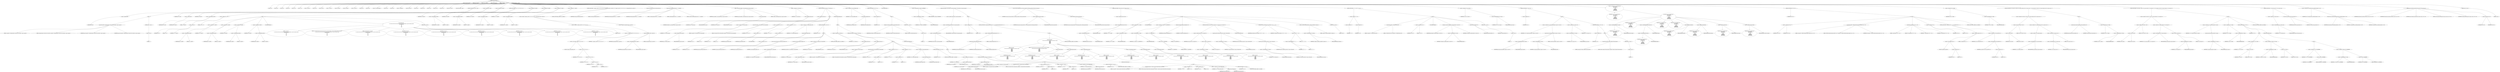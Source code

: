 digraph hostapd_notif_assoc {  
"1000128" [label = "(METHOD,hostapd_notif_assoc)" ]
"1000129" [label = "(PARAM,hostapd_data *hapd)" ]
"1000130" [label = "(PARAM,const u8 *addr)" ]
"1000131" [label = "(PARAM,const u8 *req_ies)" ]
"1000132" [label = "(PARAM,size_t req_ies_len)" ]
"1000133" [label = "(PARAM,int reassoc)" ]
"1000134" [label = "(BLOCK,,)" ]
"1000135" [label = "(LOCAL,v5: int)" ]
"1000136" [label = "(LOCAL,v6: int)" ]
"1000137" [label = "(LOCAL,v8: u8)" ]
"1000138" [label = "(LOCAL,v9: u8)" ]
"1000139" [label = "(LOCAL,v10: u8)" ]
"1000140" [label = "(LOCAL,v11: u8)" ]
"1000141" [label = "(LOCAL,v14: const u8 *)" ]
"1000142" [label = "(LOCAL,v15: int)" ]
"1000143" [label = "(LOCAL,v16: size_t)" ]
"1000144" [label = "(LOCAL,v17: const u8 *)" ]
"1000145" [label = "(LOCAL,v18: sta_info *)" ]
"1000146" [label = "(LOCAL,v19: sta_info *)" ]
"1000147" [label = "(LOCAL,v21: const u8 *)" ]
"1000148" [label = "(LOCAL,v22: int)" ]
"1000149" [label = "(LOCAL,v23: int)" ]
"1000150" [label = "(LOCAL,v24: wpa_state_machine *)" ]
"1000151" [label = "(LOCAL,v25: int)" ]
"1000152" [label = "(LOCAL,v26: int)" ]
"1000153" [label = "(LOCAL,v27: unsigned int)" ]
"1000154" [label = "(LOCAL,v28: const u8 *)" ]
"1000155" [label = "(LOCAL,v29: int)" ]
"1000156" [label = "(LOCAL,v30: u32)" ]
"1000157" [label = "(LOCAL,v31: int)" ]
"1000158" [label = "(LOCAL,v32: u32)" ]
"1000159" [label = "(LOCAL,v33: u8 *)" ]
"1000160" [label = "(LOCAL,v35: u8 [ 1064 ])" ]
"1000161" [label = "(LOCAL,mdie: ieee802_11_elems)" ]
"1000162" [label = "(CONTROL_STRUCTURE,if ( !addr ),if ( !addr ))" ]
"1000163" [label = "(<operator>.logicalNot,!addr)" ]
"1000164" [label = "(IDENTIFIER,addr,!addr)" ]
"1000165" [label = "(BLOCK,,)" ]
"1000166" [label = "(wpa_printf,wpa_printf(2, \"hostapd_notif_assoc: Skip event with no address\", req_ies, req_ies_len))" ]
"1000167" [label = "(LITERAL,2,wpa_printf(2, \"hostapd_notif_assoc: Skip event with no address\", req_ies, req_ies_len))" ]
"1000168" [label = "(LITERAL,\"hostapd_notif_assoc: Skip event with no address\",wpa_printf(2, \"hostapd_notif_assoc: Skip event with no address\", req_ies, req_ies_len))" ]
"1000169" [label = "(IDENTIFIER,req_ies,wpa_printf(2, \"hostapd_notif_assoc: Skip event with no address\", req_ies, req_ies_len))" ]
"1000170" [label = "(IDENTIFIER,req_ies_len,wpa_printf(2, \"hostapd_notif_assoc: Skip event with no address\", req_ies, req_ies_len))" ]
"1000171" [label = "(RETURN,return -1;,return -1;)" ]
"1000172" [label = "(<operator>.minus,-1)" ]
"1000173" [label = "(LITERAL,1,-1)" ]
"1000174" [label = "(<operator>.assignment,v5 = *addr)" ]
"1000175" [label = "(IDENTIFIER,v5,v5 = *addr)" ]
"1000176" [label = "(<operator>.indirection,*addr)" ]
"1000177" [label = "(IDENTIFIER,addr,v5 = *addr)" ]
"1000178" [label = "(<operator>.assignment,v6 = addr[1])" ]
"1000179" [label = "(IDENTIFIER,v6,v6 = addr[1])" ]
"1000180" [label = "(<operator>.indirectIndexAccess,addr[1])" ]
"1000181" [label = "(IDENTIFIER,addr,v6 = addr[1])" ]
"1000182" [label = "(LITERAL,1,v6 = addr[1])" ]
"1000183" [label = "(CONTROL_STRUCTURE,if ( (v5 & 1) != 0 ),if ( (v5 & 1) != 0 ))" ]
"1000184" [label = "(<operator>.notEquals,(v5 & 1) != 0)" ]
"1000185" [label = "(<operator>.and,v5 & 1)" ]
"1000186" [label = "(IDENTIFIER,v5,v5 & 1)" ]
"1000187" [label = "(LITERAL,1,v5 & 1)" ]
"1000188" [label = "(LITERAL,0,(v5 & 1) != 0)" ]
"1000189" [label = "(BLOCK,,)" ]
"1000190" [label = "(<operator>.assignment,v11 = addr[5])" ]
"1000191" [label = "(IDENTIFIER,v11,v11 = addr[5])" ]
"1000192" [label = "(<operator>.indirectIndexAccess,addr[5])" ]
"1000193" [label = "(IDENTIFIER,addr,v11 = addr[5])" ]
"1000194" [label = "(LITERAL,5,v11 = addr[5])" ]
"1000195" [label = "(<operator>.assignment,v10 = addr[4])" ]
"1000196" [label = "(IDENTIFIER,v10,v10 = addr[4])" ]
"1000197" [label = "(<operator>.indirectIndexAccess,addr[4])" ]
"1000198" [label = "(IDENTIFIER,addr,v10 = addr[4])" ]
"1000199" [label = "(LITERAL,4,v10 = addr[4])" ]
"1000200" [label = "(<operator>.assignment,v9 = addr[3])" ]
"1000201" [label = "(IDENTIFIER,v9,v9 = addr[3])" ]
"1000202" [label = "(<operator>.indirectIndexAccess,addr[3])" ]
"1000203" [label = "(IDENTIFIER,addr,v9 = addr[3])" ]
"1000204" [label = "(LITERAL,3,v9 = addr[3])" ]
"1000205" [label = "(<operator>.assignment,v8 = addr[2])" ]
"1000206" [label = "(IDENTIFIER,v8,v8 = addr[2])" ]
"1000207" [label = "(<operator>.indirectIndexAccess,addr[2])" ]
"1000208" [label = "(IDENTIFIER,addr,v8 = addr[2])" ]
"1000209" [label = "(LITERAL,2,v8 = addr[2])" ]
"1000210" [label = "(JUMP_TARGET,LABEL_10)" ]
"1000211" [label = "(wpa_printf,wpa_printf(\n      2,\n      \"%s: Invalid SA=%02x:%02x:%02x:%02x:%02x:%02x in received indication - ignore this indication silently\",\n      \"hostapd_notif_assoc\",\n      v5,\n      v6,\n      v8,\n      v9,\n      v10,\n      v11))" ]
"1000212" [label = "(LITERAL,2,wpa_printf(\n      2,\n      \"%s: Invalid SA=%02x:%02x:%02x:%02x:%02x:%02x in received indication - ignore this indication silently\",\n      \"hostapd_notif_assoc\",\n      v5,\n      v6,\n      v8,\n      v9,\n      v10,\n      v11))" ]
"1000213" [label = "(LITERAL,\"%s: Invalid SA=%02x:%02x:%02x:%02x:%02x:%02x in received indication - ignore this indication silently\",wpa_printf(\n      2,\n      \"%s: Invalid SA=%02x:%02x:%02x:%02x:%02x:%02x in received indication - ignore this indication silently\",\n      \"hostapd_notif_assoc\",\n      v5,\n      v6,\n      v8,\n      v9,\n      v10,\n      v11))" ]
"1000214" [label = "(LITERAL,\"hostapd_notif_assoc\",wpa_printf(\n      2,\n      \"%s: Invalid SA=%02x:%02x:%02x:%02x:%02x:%02x in received indication - ignore this indication silently\",\n      \"hostapd_notif_assoc\",\n      v5,\n      v6,\n      v8,\n      v9,\n      v10,\n      v11))" ]
"1000215" [label = "(IDENTIFIER,v5,wpa_printf(\n      2,\n      \"%s: Invalid SA=%02x:%02x:%02x:%02x:%02x:%02x in received indication - ignore this indication silently\",\n      \"hostapd_notif_assoc\",\n      v5,\n      v6,\n      v8,\n      v9,\n      v10,\n      v11))" ]
"1000216" [label = "(IDENTIFIER,v6,wpa_printf(\n      2,\n      \"%s: Invalid SA=%02x:%02x:%02x:%02x:%02x:%02x in received indication - ignore this indication silently\",\n      \"hostapd_notif_assoc\",\n      v5,\n      v6,\n      v8,\n      v9,\n      v10,\n      v11))" ]
"1000217" [label = "(IDENTIFIER,v8,wpa_printf(\n      2,\n      \"%s: Invalid SA=%02x:%02x:%02x:%02x:%02x:%02x in received indication - ignore this indication silently\",\n      \"hostapd_notif_assoc\",\n      v5,\n      v6,\n      v8,\n      v9,\n      v10,\n      v11))" ]
"1000218" [label = "(IDENTIFIER,v9,wpa_printf(\n      2,\n      \"%s: Invalid SA=%02x:%02x:%02x:%02x:%02x:%02x in received indication - ignore this indication silently\",\n      \"hostapd_notif_assoc\",\n      v5,\n      v6,\n      v8,\n      v9,\n      v10,\n      v11))" ]
"1000219" [label = "(IDENTIFIER,v10,wpa_printf(\n      2,\n      \"%s: Invalid SA=%02x:%02x:%02x:%02x:%02x:%02x in received indication - ignore this indication silently\",\n      \"hostapd_notif_assoc\",\n      v5,\n      v6,\n      v8,\n      v9,\n      v10,\n      v11))" ]
"1000220" [label = "(IDENTIFIER,v11,wpa_printf(\n      2,\n      \"%s: Invalid SA=%02x:%02x:%02x:%02x:%02x:%02x in received indication - ignore this indication silently\",\n      \"hostapd_notif_assoc\",\n      v5,\n      v6,\n      v8,\n      v9,\n      v10,\n      v11))" ]
"1000221" [label = "(RETURN,return 0;,return 0;)" ]
"1000222" [label = "(LITERAL,0,return 0;)" ]
"1000223" [label = "(<operator>.assignment,v8 = addr[2])" ]
"1000224" [label = "(IDENTIFIER,v8,v8 = addr[2])" ]
"1000225" [label = "(<operator>.indirectIndexAccess,addr[2])" ]
"1000226" [label = "(IDENTIFIER,addr,v8 = addr[2])" ]
"1000227" [label = "(LITERAL,2,v8 = addr[2])" ]
"1000228" [label = "(<operator>.assignment,v9 = addr[3])" ]
"1000229" [label = "(IDENTIFIER,v9,v9 = addr[3])" ]
"1000230" [label = "(<operator>.indirectIndexAccess,addr[3])" ]
"1000231" [label = "(IDENTIFIER,addr,v9 = addr[3])" ]
"1000232" [label = "(LITERAL,3,v9 = addr[3])" ]
"1000233" [label = "(<operator>.assignment,v10 = addr[4])" ]
"1000234" [label = "(IDENTIFIER,v10,v10 = addr[4])" ]
"1000235" [label = "(<operator>.indirectIndexAccess,addr[4])" ]
"1000236" [label = "(IDENTIFIER,addr,v10 = addr[4])" ]
"1000237" [label = "(LITERAL,4,v10 = addr[4])" ]
"1000238" [label = "(<operator>.assignment,v11 = addr[5])" ]
"1000239" [label = "(IDENTIFIER,v11,v11 = addr[5])" ]
"1000240" [label = "(<operator>.indirectIndexAccess,addr[5])" ]
"1000241" [label = "(IDENTIFIER,addr,v11 = addr[5])" ]
"1000242" [label = "(LITERAL,5,v11 = addr[5])" ]
"1000243" [label = "(CONTROL_STRUCTURE,if ( !((unsigned __int8)(v6 | v5 | v8 | v9 | v10) | v11) || !memcmp(addr, hapd->own_addr, 6u) ),if ( !((unsigned __int8)(v6 | v5 | v8 | v9 | v10) | v11) || !memcmp(addr, hapd->own_addr, 6u) ))" ]
"1000244" [label = "(<operator>.logicalOr,!((unsigned __int8)(v6 | v5 | v8 | v9 | v10) | v11) || !memcmp(addr, hapd->own_addr, 6u))" ]
"1000245" [label = "(<operator>.logicalNot,!((unsigned __int8)(v6 | v5 | v8 | v9 | v10) | v11))" ]
"1000246" [label = "(<operator>.or,(unsigned __int8)(v6 | v5 | v8 | v9 | v10) | v11)" ]
"1000247" [label = "(<operator>.cast,(unsigned __int8)(v6 | v5 | v8 | v9 | v10))" ]
"1000248" [label = "(UNKNOWN,unsigned __int8,unsigned __int8)" ]
"1000249" [label = "(<operator>.or,v6 | v5 | v8 | v9 | v10)" ]
"1000250" [label = "(IDENTIFIER,v6,v6 | v5 | v8 | v9 | v10)" ]
"1000251" [label = "(<operator>.or,v5 | v8 | v9 | v10)" ]
"1000252" [label = "(IDENTIFIER,v5,v5 | v8 | v9 | v10)" ]
"1000253" [label = "(<operator>.or,v8 | v9 | v10)" ]
"1000254" [label = "(IDENTIFIER,v8,v8 | v9 | v10)" ]
"1000255" [label = "(<operator>.or,v9 | v10)" ]
"1000256" [label = "(IDENTIFIER,v9,v9 | v10)" ]
"1000257" [label = "(IDENTIFIER,v10,v9 | v10)" ]
"1000258" [label = "(IDENTIFIER,v11,(unsigned __int8)(v6 | v5 | v8 | v9 | v10) | v11)" ]
"1000259" [label = "(<operator>.logicalNot,!memcmp(addr, hapd->own_addr, 6u))" ]
"1000260" [label = "(memcmp,memcmp(addr, hapd->own_addr, 6u))" ]
"1000261" [label = "(IDENTIFIER,addr,memcmp(addr, hapd->own_addr, 6u))" ]
"1000262" [label = "(<operator>.indirectFieldAccess,hapd->own_addr)" ]
"1000263" [label = "(IDENTIFIER,hapd,memcmp(addr, hapd->own_addr, 6u))" ]
"1000264" [label = "(FIELD_IDENTIFIER,own_addr,own_addr)" ]
"1000265" [label = "(LITERAL,6u,memcmp(addr, hapd->own_addr, 6u))" ]
"1000266" [label = "(CONTROL_STRUCTURE,goto LABEL_10;,goto LABEL_10;)" ]
"1000267" [label = "(random_add_randomness,random_add_randomness(addr, 6u))" ]
"1000268" [label = "(IDENTIFIER,addr,random_add_randomness(addr, 6u))" ]
"1000269" [label = "(LITERAL,6u,random_add_randomness(addr, 6u))" ]
"1000270" [label = "(hostapd_logger,hostapd_logger(hapd, addr, 1u, 2, \"associated\"))" ]
"1000271" [label = "(IDENTIFIER,hapd,hostapd_logger(hapd, addr, 1u, 2, \"associated\"))" ]
"1000272" [label = "(IDENTIFIER,addr,hostapd_logger(hapd, addr, 1u, 2, \"associated\"))" ]
"1000273" [label = "(LITERAL,1u,hostapd_logger(hapd, addr, 1u, 2, \"associated\"))" ]
"1000274" [label = "(LITERAL,2,hostapd_logger(hapd, addr, 1u, 2, \"associated\"))" ]
"1000275" [label = "(LITERAL,\"associated\",hostapd_logger(hapd, addr, 1u, 2, \"associated\"))" ]
"1000276" [label = "(ieee802_11_parse_elems,ieee802_11_parse_elems(req_ies, req_ies_len, &mdie, 0))" ]
"1000277" [label = "(IDENTIFIER,req_ies,ieee802_11_parse_elems(req_ies, req_ies_len, &mdie, 0))" ]
"1000278" [label = "(IDENTIFIER,req_ies_len,ieee802_11_parse_elems(req_ies, req_ies_len, &mdie, 0))" ]
"1000279" [label = "(<operator>.addressOf,&mdie)" ]
"1000280" [label = "(IDENTIFIER,mdie,ieee802_11_parse_elems(req_ies, req_ies_len, &mdie, 0))" ]
"1000281" [label = "(LITERAL,0,ieee802_11_parse_elems(req_ies, req_ies_len, &mdie, 0))" ]
"1000282" [label = "(<operator>.assignment,v14 = mdie.wps_ie)" ]
"1000283" [label = "(IDENTIFIER,v14,v14 = mdie.wps_ie)" ]
"1000284" [label = "(<operator>.fieldAccess,mdie.wps_ie)" ]
"1000285" [label = "(IDENTIFIER,mdie,v14 = mdie.wps_ie)" ]
"1000286" [label = "(FIELD_IDENTIFIER,wps_ie,wps_ie)" ]
"1000287" [label = "(CONTROL_STRUCTURE,if ( mdie.wps_ie ),if ( mdie.wps_ie ))" ]
"1000288" [label = "(<operator>.fieldAccess,mdie.wps_ie)" ]
"1000289" [label = "(IDENTIFIER,mdie,if ( mdie.wps_ie ))" ]
"1000290" [label = "(FIELD_IDENTIFIER,wps_ie,wps_ie)" ]
"1000291" [label = "(BLOCK,,)" ]
"1000292" [label = "(<operator>.assignment,v15 = mdie.wps_ie_len)" ]
"1000293" [label = "(IDENTIFIER,v15,v15 = mdie.wps_ie_len)" ]
"1000294" [label = "(<operator>.fieldAccess,mdie.wps_ie_len)" ]
"1000295" [label = "(IDENTIFIER,mdie,v15 = mdie.wps_ie_len)" ]
"1000296" [label = "(FIELD_IDENTIFIER,wps_ie_len,wps_ie_len)" ]
"1000297" [label = "(wpa_printf,wpa_printf(2, \"STA included WPS IE in (Re)AssocReq\"))" ]
"1000298" [label = "(LITERAL,2,wpa_printf(2, \"STA included WPS IE in (Re)AssocReq\"))" ]
"1000299" [label = "(LITERAL,\"STA included WPS IE in (Re)AssocReq\",wpa_printf(2, \"STA included WPS IE in (Re)AssocReq\"))" ]
"1000300" [label = "(<operator>.assignment,v16 = v15 + 2)" ]
"1000301" [label = "(IDENTIFIER,v16,v16 = v15 + 2)" ]
"1000302" [label = "(<operator>.addition,v15 + 2)" ]
"1000303" [label = "(IDENTIFIER,v15,v15 + 2)" ]
"1000304" [label = "(LITERAL,2,v15 + 2)" ]
"1000305" [label = "(<operator>.assignment,v17 = v14 - 2)" ]
"1000306" [label = "(IDENTIFIER,v17,v17 = v14 - 2)" ]
"1000307" [label = "(<operator>.subtraction,v14 - 2)" ]
"1000308" [label = "(IDENTIFIER,v14,v14 - 2)" ]
"1000309" [label = "(LITERAL,2,v14 - 2)" ]
"1000310" [label = "(<operator>.assignment,v18 = ap_get_sta(hapd, addr))" ]
"1000311" [label = "(IDENTIFIER,v18,v18 = ap_get_sta(hapd, addr))" ]
"1000312" [label = "(ap_get_sta,ap_get_sta(hapd, addr))" ]
"1000313" [label = "(IDENTIFIER,hapd,ap_get_sta(hapd, addr))" ]
"1000314" [label = "(IDENTIFIER,addr,ap_get_sta(hapd, addr))" ]
"1000315" [label = "(CONTROL_STRUCTURE,if ( v18 ),if ( v18 ))" ]
"1000316" [label = "(IDENTIFIER,v18,if ( v18 ))" ]
"1000317" [label = "(BLOCK,,)" ]
"1000318" [label = "(JUMP_TARGET,LABEL_7)" ]
"1000319" [label = "(<operator>.assignment,v19 = v18)" ]
"1000320" [label = "(IDENTIFIER,v19,v19 = v18)" ]
"1000321" [label = "(IDENTIFIER,v18,v19 = v18)" ]
"1000322" [label = "(ap_sta_no_session_timeout,ap_sta_no_session_timeout(hapd, v18))" ]
"1000323" [label = "(IDENTIFIER,hapd,ap_sta_no_session_timeout(hapd, v18))" ]
"1000324" [label = "(IDENTIFIER,v18,ap_sta_no_session_timeout(hapd, v18))" ]
"1000325" [label = "(accounting_sta_stop,accounting_sta_stop(hapd, v19))" ]
"1000326" [label = "(IDENTIFIER,hapd,accounting_sta_stop(hapd, v19))" ]
"1000327" [label = "(IDENTIFIER,v19,accounting_sta_stop(hapd, v19))" ]
"1000328" [label = "(<operator>.assignment,v19->timeout_next = STA_NULLFUNC)" ]
"1000329" [label = "(<operator>.indirectFieldAccess,v19->timeout_next)" ]
"1000330" [label = "(IDENTIFIER,v19,v19->timeout_next = STA_NULLFUNC)" ]
"1000331" [label = "(FIELD_IDENTIFIER,timeout_next,timeout_next)" ]
"1000332" [label = "(IDENTIFIER,STA_NULLFUNC,v19->timeout_next = STA_NULLFUNC)" ]
"1000333" [label = "(CONTROL_STRUCTURE,goto LABEL_14;,goto LABEL_14;)" ]
"1000334" [label = "(CONTROL_STRUCTURE,else,else)" ]
"1000335" [label = "(BLOCK,,)" ]
"1000336" [label = "(<operator>.assignment,v21 = mdie.rsn_ie)" ]
"1000337" [label = "(IDENTIFIER,v21,v21 = mdie.rsn_ie)" ]
"1000338" [label = "(<operator>.fieldAccess,mdie.rsn_ie)" ]
"1000339" [label = "(IDENTIFIER,mdie,v21 = mdie.rsn_ie)" ]
"1000340" [label = "(FIELD_IDENTIFIER,rsn_ie,rsn_ie)" ]
"1000341" [label = "(CONTROL_STRUCTURE,if ( mdie.rsn_ie ),if ( mdie.rsn_ie ))" ]
"1000342" [label = "(<operator>.fieldAccess,mdie.rsn_ie)" ]
"1000343" [label = "(IDENTIFIER,mdie,if ( mdie.rsn_ie ))" ]
"1000344" [label = "(FIELD_IDENTIFIER,rsn_ie,rsn_ie)" ]
"1000345" [label = "(BLOCK,,)" ]
"1000346" [label = "(<operator>.assignment,v22 = mdie.rsn_ie_len)" ]
"1000347" [label = "(IDENTIFIER,v22,v22 = mdie.rsn_ie_len)" ]
"1000348" [label = "(<operator>.fieldAccess,mdie.rsn_ie_len)" ]
"1000349" [label = "(IDENTIFIER,mdie,v22 = mdie.rsn_ie_len)" ]
"1000350" [label = "(FIELD_IDENTIFIER,rsn_ie_len,rsn_ie_len)" ]
"1000351" [label = "(wpa_printf,wpa_printf(2, \"STA included RSN IE in (Re)AssocReq\"))" ]
"1000352" [label = "(LITERAL,2,wpa_printf(2, \"STA included RSN IE in (Re)AssocReq\"))" ]
"1000353" [label = "(LITERAL,\"STA included RSN IE in (Re)AssocReq\",wpa_printf(2, \"STA included RSN IE in (Re)AssocReq\"))" ]
"1000354" [label = "(<operator>.assignment,v16 = v22 + 2)" ]
"1000355" [label = "(IDENTIFIER,v16,v16 = v22 + 2)" ]
"1000356" [label = "(<operator>.addition,v22 + 2)" ]
"1000357" [label = "(IDENTIFIER,v22,v22 + 2)" ]
"1000358" [label = "(LITERAL,2,v22 + 2)" ]
"1000359" [label = "(<operator>.assignment,v17 = v21 - 2)" ]
"1000360" [label = "(IDENTIFIER,v17,v17 = v21 - 2)" ]
"1000361" [label = "(<operator>.subtraction,v21 - 2)" ]
"1000362" [label = "(IDENTIFIER,v21,v21 - 2)" ]
"1000363" [label = "(LITERAL,2,v21 - 2)" ]
"1000364" [label = "(<operator>.assignment,v18 = ap_get_sta(hapd, addr))" ]
"1000365" [label = "(IDENTIFIER,v18,v18 = ap_get_sta(hapd, addr))" ]
"1000366" [label = "(ap_get_sta,ap_get_sta(hapd, addr))" ]
"1000367" [label = "(IDENTIFIER,hapd,ap_get_sta(hapd, addr))" ]
"1000368" [label = "(IDENTIFIER,addr,ap_get_sta(hapd, addr))" ]
"1000369" [label = "(CONTROL_STRUCTURE,if ( v18 ),if ( v18 ))" ]
"1000370" [label = "(IDENTIFIER,v18,if ( v18 ))" ]
"1000371" [label = "(CONTROL_STRUCTURE,goto LABEL_7;,goto LABEL_7;)" ]
"1000372" [label = "(CONTROL_STRUCTURE,else,else)" ]
"1000373" [label = "(BLOCK,,)" ]
"1000374" [label = "(<operator>.assignment,v28 = mdie.wpa_ie)" ]
"1000375" [label = "(IDENTIFIER,v28,v28 = mdie.wpa_ie)" ]
"1000376" [label = "(<operator>.fieldAccess,mdie.wpa_ie)" ]
"1000377" [label = "(IDENTIFIER,mdie,v28 = mdie.wpa_ie)" ]
"1000378" [label = "(FIELD_IDENTIFIER,wpa_ie,wpa_ie)" ]
"1000379" [label = "(CONTROL_STRUCTURE,if ( mdie.wpa_ie ),if ( mdie.wpa_ie ))" ]
"1000380" [label = "(<operator>.fieldAccess,mdie.wpa_ie)" ]
"1000381" [label = "(IDENTIFIER,mdie,if ( mdie.wpa_ie ))" ]
"1000382" [label = "(FIELD_IDENTIFIER,wpa_ie,wpa_ie)" ]
"1000383" [label = "(BLOCK,,)" ]
"1000384" [label = "(<operator>.assignment,v29 = mdie.wpa_ie_len)" ]
"1000385" [label = "(IDENTIFIER,v29,v29 = mdie.wpa_ie_len)" ]
"1000386" [label = "(<operator>.fieldAccess,mdie.wpa_ie_len)" ]
"1000387" [label = "(IDENTIFIER,mdie,v29 = mdie.wpa_ie_len)" ]
"1000388" [label = "(FIELD_IDENTIFIER,wpa_ie_len,wpa_ie_len)" ]
"1000389" [label = "(wpa_printf,wpa_printf(2, \"STA included WPA IE in (Re)AssocReq\"))" ]
"1000390" [label = "(LITERAL,2,wpa_printf(2, \"STA included WPA IE in (Re)AssocReq\"))" ]
"1000391" [label = "(LITERAL,\"STA included WPA IE in (Re)AssocReq\",wpa_printf(2, \"STA included WPA IE in (Re)AssocReq\"))" ]
"1000392" [label = "(<operator>.assignment,v16 = v29 + 2)" ]
"1000393" [label = "(IDENTIFIER,v16,v16 = v29 + 2)" ]
"1000394" [label = "(<operator>.addition,v29 + 2)" ]
"1000395" [label = "(IDENTIFIER,v29,v29 + 2)" ]
"1000396" [label = "(LITERAL,2,v29 + 2)" ]
"1000397" [label = "(<operator>.assignment,v17 = v28 - 2)" ]
"1000398" [label = "(IDENTIFIER,v17,v17 = v28 - 2)" ]
"1000399" [label = "(<operator>.subtraction,v28 - 2)" ]
"1000400" [label = "(IDENTIFIER,v28,v28 - 2)" ]
"1000401" [label = "(LITERAL,2,v28 - 2)" ]
"1000402" [label = "(<operator>.assignment,v18 = ap_get_sta(hapd, addr))" ]
"1000403" [label = "(IDENTIFIER,v18,v18 = ap_get_sta(hapd, addr))" ]
"1000404" [label = "(ap_get_sta,ap_get_sta(hapd, addr))" ]
"1000405" [label = "(IDENTIFIER,hapd,ap_get_sta(hapd, addr))" ]
"1000406" [label = "(IDENTIFIER,addr,ap_get_sta(hapd, addr))" ]
"1000407" [label = "(CONTROL_STRUCTURE,if ( v18 ),if ( v18 ))" ]
"1000408" [label = "(IDENTIFIER,v18,if ( v18 ))" ]
"1000409" [label = "(CONTROL_STRUCTURE,goto LABEL_7;,goto LABEL_7;)" ]
"1000410" [label = "(CONTROL_STRUCTURE,else,else)" ]
"1000411" [label = "(BLOCK,,)" ]
"1000412" [label = "(wpa_printf,wpa_printf(2, \"STA did not include WPS/RSN/WPA IE in (Re)AssocReq\"))" ]
"1000413" [label = "(LITERAL,2,wpa_printf(2, \"STA did not include WPS/RSN/WPA IE in (Re)AssocReq\"))" ]
"1000414" [label = "(LITERAL,\"STA did not include WPS/RSN/WPA IE in (Re)AssocReq\",wpa_printf(2, \"STA did not include WPS/RSN/WPA IE in (Re)AssocReq\"))" ]
"1000415" [label = "(<operator>.assignment,v17 = 0)" ]
"1000416" [label = "(IDENTIFIER,v17,v17 = 0)" ]
"1000417" [label = "(LITERAL,0,v17 = 0)" ]
"1000418" [label = "(<operator>.assignment,v16 = 0)" ]
"1000419" [label = "(IDENTIFIER,v16,v16 = 0)" ]
"1000420" [label = "(LITERAL,0,v16 = 0)" ]
"1000421" [label = "(<operator>.assignment,v18 = ap_get_sta(hapd, addr))" ]
"1000422" [label = "(IDENTIFIER,v18,v18 = ap_get_sta(hapd, addr))" ]
"1000423" [label = "(ap_get_sta,ap_get_sta(hapd, addr))" ]
"1000424" [label = "(IDENTIFIER,hapd,ap_get_sta(hapd, addr))" ]
"1000425" [label = "(IDENTIFIER,addr,ap_get_sta(hapd, addr))" ]
"1000426" [label = "(CONTROL_STRUCTURE,if ( v18 ),if ( v18 ))" ]
"1000427" [label = "(IDENTIFIER,v18,if ( v18 ))" ]
"1000428" [label = "(CONTROL_STRUCTURE,goto LABEL_7;,goto LABEL_7;)" ]
"1000429" [label = "(<operator>.assignment,v19 = ap_sta_add(hapd, addr))" ]
"1000430" [label = "(IDENTIFIER,v19,v19 = ap_sta_add(hapd, addr))" ]
"1000431" [label = "(ap_sta_add,ap_sta_add(hapd, addr))" ]
"1000432" [label = "(IDENTIFIER,hapd,ap_sta_add(hapd, addr))" ]
"1000433" [label = "(IDENTIFIER,addr,ap_sta_add(hapd, addr))" ]
"1000434" [label = "(CONTROL_STRUCTURE,if ( !v19 ),if ( !v19 ))" ]
"1000435" [label = "(<operator>.logicalNot,!v19)" ]
"1000436" [label = "(IDENTIFIER,v19,!v19)" ]
"1000437" [label = "(BLOCK,,)" ]
"1000438" [label = "(hostapd_drv_sta_disassoc,hostapd_drv_sta_disassoc(hapd, addr, 5))" ]
"1000439" [label = "(IDENTIFIER,hapd,hostapd_drv_sta_disassoc(hapd, addr, 5))" ]
"1000440" [label = "(IDENTIFIER,addr,hostapd_drv_sta_disassoc(hapd, addr, 5))" ]
"1000441" [label = "(LITERAL,5,hostapd_drv_sta_disassoc(hapd, addr, 5))" ]
"1000442" [label = "(RETURN,return -1;,return -1;)" ]
"1000443" [label = "(<operator>.minus,-1)" ]
"1000444" [label = "(LITERAL,1,-1)" ]
"1000445" [label = "(JUMP_TARGET,LABEL_14)" ]
"1000446" [label = "(<operators>.assignmentAnd,v19->flags &= 0xFFFECFFF)" ]
"1000447" [label = "(<operator>.indirectFieldAccess,v19->flags)" ]
"1000448" [label = "(IDENTIFIER,v19,v19->flags &= 0xFFFECFFF)" ]
"1000449" [label = "(FIELD_IDENTIFIER,flags,flags)" ]
"1000450" [label = "(LITERAL,0xFFFECFFF,v19->flags &= 0xFFFECFFF)" ]
"1000451" [label = "(CONTROL_STRUCTURE,if ( !hapd->iface->drv_max_acl_mac_addrs ),if ( !hapd->iface->drv_max_acl_mac_addrs ))" ]
"1000452" [label = "(<operator>.logicalNot,!hapd->iface->drv_max_acl_mac_addrs)" ]
"1000453" [label = "(<operator>.indirectFieldAccess,hapd->iface->drv_max_acl_mac_addrs)" ]
"1000454" [label = "(<operator>.indirectFieldAccess,hapd->iface)" ]
"1000455" [label = "(IDENTIFIER,hapd,!hapd->iface->drv_max_acl_mac_addrs)" ]
"1000456" [label = "(FIELD_IDENTIFIER,iface,iface)" ]
"1000457" [label = "(FIELD_IDENTIFIER,drv_max_acl_mac_addrs,drv_max_acl_mac_addrs)" ]
"1000458" [label = "(BLOCK,,)" ]
"1000459" [label = "(<operator>.assignment,v23 = 1)" ]
"1000460" [label = "(IDENTIFIER,v23,v23 = 1)" ]
"1000461" [label = "(LITERAL,1,v23 = 1)" ]
"1000462" [label = "(CONTROL_STRUCTURE,if ( hostapd_check_acl(hapd, addr, 0) != 1 ),if ( hostapd_check_acl(hapd, addr, 0) != 1 ))" ]
"1000463" [label = "(<operator>.notEquals,hostapd_check_acl(hapd, addr, 0) != 1)" ]
"1000464" [label = "(hostapd_check_acl,hostapd_check_acl(hapd, addr, 0))" ]
"1000465" [label = "(IDENTIFIER,hapd,hostapd_check_acl(hapd, addr, 0))" ]
"1000466" [label = "(IDENTIFIER,addr,hostapd_check_acl(hapd, addr, 0))" ]
"1000467" [label = "(LITERAL,0,hostapd_check_acl(hapd, addr, 0))" ]
"1000468" [label = "(LITERAL,1,hostapd_check_acl(hapd, addr, 0) != 1)" ]
"1000469" [label = "(BLOCK,,)" ]
"1000470" [label = "(wpa_printf,wpa_printf(\n        3,\n        \"STA %02x:%02x:%02x:%02x:%02x:%02x not allowed to connect\",\n        *addr,\n        addr[1],\n        addr[2],\n        addr[3],\n        addr[4],\n        addr[5]))" ]
"1000471" [label = "(LITERAL,3,wpa_printf(\n        3,\n        \"STA %02x:%02x:%02x:%02x:%02x:%02x not allowed to connect\",\n        *addr,\n        addr[1],\n        addr[2],\n        addr[3],\n        addr[4],\n        addr[5]))" ]
"1000472" [label = "(LITERAL,\"STA %02x:%02x:%02x:%02x:%02x:%02x not allowed to connect\",wpa_printf(\n        3,\n        \"STA %02x:%02x:%02x:%02x:%02x:%02x not allowed to connect\",\n        *addr,\n        addr[1],\n        addr[2],\n        addr[3],\n        addr[4],\n        addr[5]))" ]
"1000473" [label = "(<operator>.indirection,*addr)" ]
"1000474" [label = "(IDENTIFIER,addr,wpa_printf(\n        3,\n        \"STA %02x:%02x:%02x:%02x:%02x:%02x not allowed to connect\",\n        *addr,\n        addr[1],\n        addr[2],\n        addr[3],\n        addr[4],\n        addr[5]))" ]
"1000475" [label = "(<operator>.indirectIndexAccess,addr[1])" ]
"1000476" [label = "(IDENTIFIER,addr,wpa_printf(\n        3,\n        \"STA %02x:%02x:%02x:%02x:%02x:%02x not allowed to connect\",\n        *addr,\n        addr[1],\n        addr[2],\n        addr[3],\n        addr[4],\n        addr[5]))" ]
"1000477" [label = "(LITERAL,1,wpa_printf(\n        3,\n        \"STA %02x:%02x:%02x:%02x:%02x:%02x not allowed to connect\",\n        *addr,\n        addr[1],\n        addr[2],\n        addr[3],\n        addr[4],\n        addr[5]))" ]
"1000478" [label = "(<operator>.indirectIndexAccess,addr[2])" ]
"1000479" [label = "(IDENTIFIER,addr,wpa_printf(\n        3,\n        \"STA %02x:%02x:%02x:%02x:%02x:%02x not allowed to connect\",\n        *addr,\n        addr[1],\n        addr[2],\n        addr[3],\n        addr[4],\n        addr[5]))" ]
"1000480" [label = "(LITERAL,2,wpa_printf(\n        3,\n        \"STA %02x:%02x:%02x:%02x:%02x:%02x not allowed to connect\",\n        *addr,\n        addr[1],\n        addr[2],\n        addr[3],\n        addr[4],\n        addr[5]))" ]
"1000481" [label = "(<operator>.indirectIndexAccess,addr[3])" ]
"1000482" [label = "(IDENTIFIER,addr,wpa_printf(\n        3,\n        \"STA %02x:%02x:%02x:%02x:%02x:%02x not allowed to connect\",\n        *addr,\n        addr[1],\n        addr[2],\n        addr[3],\n        addr[4],\n        addr[5]))" ]
"1000483" [label = "(LITERAL,3,wpa_printf(\n        3,\n        \"STA %02x:%02x:%02x:%02x:%02x:%02x not allowed to connect\",\n        *addr,\n        addr[1],\n        addr[2],\n        addr[3],\n        addr[4],\n        addr[5]))" ]
"1000484" [label = "(<operator>.indirectIndexAccess,addr[4])" ]
"1000485" [label = "(IDENTIFIER,addr,wpa_printf(\n        3,\n        \"STA %02x:%02x:%02x:%02x:%02x:%02x not allowed to connect\",\n        *addr,\n        addr[1],\n        addr[2],\n        addr[3],\n        addr[4],\n        addr[5]))" ]
"1000486" [label = "(LITERAL,4,wpa_printf(\n        3,\n        \"STA %02x:%02x:%02x:%02x:%02x:%02x not allowed to connect\",\n        *addr,\n        addr[1],\n        addr[2],\n        addr[3],\n        addr[4],\n        addr[5]))" ]
"1000487" [label = "(<operator>.indirectIndexAccess,addr[5])" ]
"1000488" [label = "(IDENTIFIER,addr,wpa_printf(\n        3,\n        \"STA %02x:%02x:%02x:%02x:%02x:%02x not allowed to connect\",\n        *addr,\n        addr[1],\n        addr[2],\n        addr[3],\n        addr[4],\n        addr[5]))" ]
"1000489" [label = "(LITERAL,5,wpa_printf(\n        3,\n        \"STA %02x:%02x:%02x:%02x:%02x:%02x not allowed to connect\",\n        *addr,\n        addr[1],\n        addr[2],\n        addr[3],\n        addr[4],\n        addr[5]))" ]
"1000490" [label = "(CONTROL_STRUCTURE,goto LABEL_32;,goto LABEL_32;)" ]
"1000491" [label = "(ap_copy_sta_supp_op_classes,ap_copy_sta_supp_op_classes(v19, mdie.supp_op_classes, mdie.supp_op_classes_len))" ]
"1000492" [label = "(IDENTIFIER,v19,ap_copy_sta_supp_op_classes(v19, mdie.supp_op_classes, mdie.supp_op_classes_len))" ]
"1000493" [label = "(<operator>.fieldAccess,mdie.supp_op_classes)" ]
"1000494" [label = "(IDENTIFIER,mdie,ap_copy_sta_supp_op_classes(v19, mdie.supp_op_classes, mdie.supp_op_classes_len))" ]
"1000495" [label = "(FIELD_IDENTIFIER,supp_op_classes,supp_op_classes)" ]
"1000496" [label = "(<operator>.fieldAccess,mdie.supp_op_classes_len)" ]
"1000497" [label = "(IDENTIFIER,mdie,ap_copy_sta_supp_op_classes(v19, mdie.supp_op_classes, mdie.supp_op_classes_len))" ]
"1000498" [label = "(FIELD_IDENTIFIER,supp_op_classes_len,supp_op_classes_len)" ]
"1000499" [label = "(CONTROL_STRUCTURE,if ( !hapd->conf->wpa ),if ( !hapd->conf->wpa ))" ]
"1000500" [label = "(<operator>.logicalNot,!hapd->conf->wpa)" ]
"1000501" [label = "(<operator>.indirectFieldAccess,hapd->conf->wpa)" ]
"1000502" [label = "(<operator>.indirectFieldAccess,hapd->conf)" ]
"1000503" [label = "(IDENTIFIER,hapd,!hapd->conf->wpa)" ]
"1000504" [label = "(FIELD_IDENTIFIER,conf,conf)" ]
"1000505" [label = "(FIELD_IDENTIFIER,wpa,wpa)" ]
"1000506" [label = "(BLOCK,,)" ]
"1000507" [label = "(<operator>.assignment,v27 = v19->flags)" ]
"1000508" [label = "(IDENTIFIER,v27,v27 = v19->flags)" ]
"1000509" [label = "(<operator>.indirectFieldAccess,v19->flags)" ]
"1000510" [label = "(IDENTIFIER,v19,v27 = v19->flags)" ]
"1000511" [label = "(FIELD_IDENTIFIER,flags,flags)" ]
"1000512" [label = "(JUMP_TARGET,LABEL_25)" ]
"1000513" [label = "(<operator>.assignment,v19->flags = v27 & 0xFFF7FFFC | 3)" ]
"1000514" [label = "(<operator>.indirectFieldAccess,v19->flags)" ]
"1000515" [label = "(IDENTIFIER,v19,v19->flags = v27 & 0xFFF7FFFC | 3)" ]
"1000516" [label = "(FIELD_IDENTIFIER,flags,flags)" ]
"1000517" [label = "(<operator>.or,v27 & 0xFFF7FFFC | 3)" ]
"1000518" [label = "(<operator>.and,v27 & 0xFFF7FFFC)" ]
"1000519" [label = "(IDENTIFIER,v27,v27 & 0xFFF7FFFC)" ]
"1000520" [label = "(LITERAL,0xFFF7FFFC,v27 & 0xFFF7FFFC)" ]
"1000521" [label = "(LITERAL,3,v27 & 0xFFF7FFFC | 3)" ]
"1000522" [label = "(hostapd_set_sta_flags,hostapd_set_sta_flags(hapd, v19))" ]
"1000523" [label = "(IDENTIFIER,hapd,hostapd_set_sta_flags(hapd, v19))" ]
"1000524" [label = "(IDENTIFIER,v19,hostapd_set_sta_flags(hapd, v19))" ]
"1000525" [label = "(CONTROL_STRUCTURE,if ( reassoc && v19->auth_alg == 2 ),if ( reassoc && v19->auth_alg == 2 ))" ]
"1000526" [label = "(<operator>.logicalAnd,reassoc && v19->auth_alg == 2)" ]
"1000527" [label = "(IDENTIFIER,reassoc,reassoc && v19->auth_alg == 2)" ]
"1000528" [label = "(<operator>.equals,v19->auth_alg == 2)" ]
"1000529" [label = "(<operator>.indirectFieldAccess,v19->auth_alg)" ]
"1000530" [label = "(IDENTIFIER,v19,v19->auth_alg == 2)" ]
"1000531" [label = "(FIELD_IDENTIFIER,auth_alg,auth_alg)" ]
"1000532" [label = "(LITERAL,2,v19->auth_alg == 2)" ]
"1000533" [label = "(wpa_auth_sm_event,wpa_auth_sm_event(v19->wpa_sm, WPA_ASSOC_FT))" ]
"1000534" [label = "(<operator>.indirectFieldAccess,v19->wpa_sm)" ]
"1000535" [label = "(IDENTIFIER,v19,wpa_auth_sm_event(v19->wpa_sm, WPA_ASSOC_FT))" ]
"1000536" [label = "(FIELD_IDENTIFIER,wpa_sm,wpa_sm)" ]
"1000537" [label = "(IDENTIFIER,WPA_ASSOC_FT,wpa_auth_sm_event(v19->wpa_sm, WPA_ASSOC_FT))" ]
"1000538" [label = "(CONTROL_STRUCTURE,else,else)" ]
"1000539" [label = "(wpa_auth_sm_event,wpa_auth_sm_event(v19->wpa_sm, WPA_ASSOC))" ]
"1000540" [label = "(<operator>.indirectFieldAccess,v19->wpa_sm)" ]
"1000541" [label = "(IDENTIFIER,v19,wpa_auth_sm_event(v19->wpa_sm, WPA_ASSOC))" ]
"1000542" [label = "(FIELD_IDENTIFIER,wpa_sm,wpa_sm)" ]
"1000543" [label = "(IDENTIFIER,WPA_ASSOC,wpa_auth_sm_event(v19->wpa_sm, WPA_ASSOC))" ]
"1000544" [label = "(hostapd_new_assoc_sta,hostapd_new_assoc_sta(hapd, v19, (v27 >> 1) & 1))" ]
"1000545" [label = "(IDENTIFIER,hapd,hostapd_new_assoc_sta(hapd, v19, (v27 >> 1) & 1))" ]
"1000546" [label = "(IDENTIFIER,v19,hostapd_new_assoc_sta(hapd, v19, (v27 >> 1) & 1))" ]
"1000547" [label = "(<operator>.and,(v27 >> 1) & 1)" ]
"1000548" [label = "(<operator>.arithmeticShiftRight,v27 >> 1)" ]
"1000549" [label = "(IDENTIFIER,v27,v27 >> 1)" ]
"1000550" [label = "(LITERAL,1,v27 >> 1)" ]
"1000551" [label = "(LITERAL,1,(v27 >> 1) & 1)" ]
"1000552" [label = "(ieee802_1x_notify_port_enabled,ieee802_1x_notify_port_enabled(v19->eapol_sm, 1))" ]
"1000553" [label = "(<operator>.indirectFieldAccess,v19->eapol_sm)" ]
"1000554" [label = "(IDENTIFIER,v19,ieee802_1x_notify_port_enabled(v19->eapol_sm, 1))" ]
"1000555" [label = "(FIELD_IDENTIFIER,eapol_sm,eapol_sm)" ]
"1000556" [label = "(LITERAL,1,ieee802_1x_notify_port_enabled(v19->eapol_sm, 1))" ]
"1000557" [label = "(RETURN,return 0;,return 0;)" ]
"1000558" [label = "(LITERAL,0,return 0;)" ]
"1000559" [label = "(CONTROL_STRUCTURE,if ( !v17 || !v16 ),if ( !v17 || !v16 ))" ]
"1000560" [label = "(<operator>.logicalOr,!v17 || !v16)" ]
"1000561" [label = "(<operator>.logicalNot,!v17)" ]
"1000562" [label = "(IDENTIFIER,v17,!v17)" ]
"1000563" [label = "(<operator>.logicalNot,!v16)" ]
"1000564" [label = "(IDENTIFIER,v16,!v16)" ]
"1000565" [label = "(BLOCK,,)" ]
"1000566" [label = "(wpa_printf,wpa_printf(2, \"No WPA/RSN IE from STA\"))" ]
"1000567" [label = "(LITERAL,2,wpa_printf(2, \"No WPA/RSN IE from STA\"))" ]
"1000568" [label = "(LITERAL,\"No WPA/RSN IE from STA\",wpa_printf(2, \"No WPA/RSN IE from STA\"))" ]
"1000569" [label = "(<operator>.assignment,v23 = 13)" ]
"1000570" [label = "(IDENTIFIER,v23,v23 = 13)" ]
"1000571" [label = "(LITERAL,13,v23 = 13)" ]
"1000572" [label = "(JUMP_TARGET,LABEL_32)" ]
"1000573" [label = "(hostapd_drv_sta_disassoc,hostapd_drv_sta_disassoc(hapd, v19->addr, v23))" ]
"1000574" [label = "(IDENTIFIER,hapd,hostapd_drv_sta_disassoc(hapd, v19->addr, v23))" ]
"1000575" [label = "(<operator>.indirectFieldAccess,v19->addr)" ]
"1000576" [label = "(IDENTIFIER,v19,hostapd_drv_sta_disassoc(hapd, v19->addr, v23))" ]
"1000577" [label = "(FIELD_IDENTIFIER,addr,addr)" ]
"1000578" [label = "(IDENTIFIER,v23,hostapd_drv_sta_disassoc(hapd, v19->addr, v23))" ]
"1000579" [label = "(ap_free_sta,ap_free_sta(hapd, v19))" ]
"1000580" [label = "(IDENTIFIER,hapd,ap_free_sta(hapd, v19))" ]
"1000581" [label = "(IDENTIFIER,v19,ap_free_sta(hapd, v19))" ]
"1000582" [label = "(RETURN,return -1;,return -1;)" ]
"1000583" [label = "(<operator>.minus,-1)" ]
"1000584" [label = "(LITERAL,1,-1)" ]
"1000585" [label = "(<operator>.assignment,v24 = v19->wpa_sm)" ]
"1000586" [label = "(IDENTIFIER,v24,v24 = v19->wpa_sm)" ]
"1000587" [label = "(<operator>.indirectFieldAccess,v19->wpa_sm)" ]
"1000588" [label = "(IDENTIFIER,v19,v24 = v19->wpa_sm)" ]
"1000589" [label = "(FIELD_IDENTIFIER,wpa_sm,wpa_sm)" ]
"1000590" [label = "(CONTROL_STRUCTURE,if ( !v24 ),if ( !v24 ))" ]
"1000591" [label = "(<operator>.logicalNot,!v24)" ]
"1000592" [label = "(IDENTIFIER,v24,!v24)" ]
"1000593" [label = "(BLOCK,,)" ]
"1000594" [label = "(<operator>.assignment,v24 = wpa_auth_sta_init(hapd->wpa_auth, v19->addr, 0))" ]
"1000595" [label = "(IDENTIFIER,v24,v24 = wpa_auth_sta_init(hapd->wpa_auth, v19->addr, 0))" ]
"1000596" [label = "(wpa_auth_sta_init,wpa_auth_sta_init(hapd->wpa_auth, v19->addr, 0))" ]
"1000597" [label = "(<operator>.indirectFieldAccess,hapd->wpa_auth)" ]
"1000598" [label = "(IDENTIFIER,hapd,wpa_auth_sta_init(hapd->wpa_auth, v19->addr, 0))" ]
"1000599" [label = "(FIELD_IDENTIFIER,wpa_auth,wpa_auth)" ]
"1000600" [label = "(<operator>.indirectFieldAccess,v19->addr)" ]
"1000601" [label = "(IDENTIFIER,v19,wpa_auth_sta_init(hapd->wpa_auth, v19->addr, 0))" ]
"1000602" [label = "(FIELD_IDENTIFIER,addr,addr)" ]
"1000603" [label = "(LITERAL,0,wpa_auth_sta_init(hapd->wpa_auth, v19->addr, 0))" ]
"1000604" [label = "(<operator>.assignment,v19->wpa_sm = v24)" ]
"1000605" [label = "(<operator>.indirectFieldAccess,v19->wpa_sm)" ]
"1000606" [label = "(IDENTIFIER,v19,v19->wpa_sm = v24)" ]
"1000607" [label = "(FIELD_IDENTIFIER,wpa_sm,wpa_sm)" ]
"1000608" [label = "(IDENTIFIER,v24,v19->wpa_sm = v24)" ]
"1000609" [label = "(CONTROL_STRUCTURE,if ( !v24 ),if ( !v24 ))" ]
"1000610" [label = "(<operator>.logicalNot,!v24)" ]
"1000611" [label = "(IDENTIFIER,v24,!v24)" ]
"1000612" [label = "(BLOCK,,)" ]
"1000613" [label = "(wpa_printf,wpa_printf(5, \"Failed to initialize WPA state machine\"))" ]
"1000614" [label = "(LITERAL,5,wpa_printf(5, \"Failed to initialize WPA state machine\"))" ]
"1000615" [label = "(LITERAL,\"Failed to initialize WPA state machine\",wpa_printf(5, \"Failed to initialize WPA state machine\"))" ]
"1000616" [label = "(RETURN,return -1;,return -1;)" ]
"1000617" [label = "(<operator>.minus,-1)" ]
"1000618" [label = "(LITERAL,1,-1)" ]
"1000619" [label = "(<operator>.assignment,v25 = wpa_validate_wpa_ie(\n          hapd->wpa_auth,\n          v24,\n          hapd->iface->freq,\n          v17,\n          v16,\n          mdie.mdie,\n          mdie.mdie_len,\n          mdie.owe_dh,\n          mdie.owe_dh_len))" ]
"1000620" [label = "(IDENTIFIER,v25,v25 = wpa_validate_wpa_ie(\n          hapd->wpa_auth,\n          v24,\n          hapd->iface->freq,\n          v17,\n          v16,\n          mdie.mdie,\n          mdie.mdie_len,\n          mdie.owe_dh,\n          mdie.owe_dh_len))" ]
"1000621" [label = "(wpa_validate_wpa_ie,wpa_validate_wpa_ie(\n          hapd->wpa_auth,\n          v24,\n          hapd->iface->freq,\n          v17,\n          v16,\n          mdie.mdie,\n          mdie.mdie_len,\n          mdie.owe_dh,\n          mdie.owe_dh_len))" ]
"1000622" [label = "(<operator>.indirectFieldAccess,hapd->wpa_auth)" ]
"1000623" [label = "(IDENTIFIER,hapd,wpa_validate_wpa_ie(\n          hapd->wpa_auth,\n          v24,\n          hapd->iface->freq,\n          v17,\n          v16,\n          mdie.mdie,\n          mdie.mdie_len,\n          mdie.owe_dh,\n          mdie.owe_dh_len))" ]
"1000624" [label = "(FIELD_IDENTIFIER,wpa_auth,wpa_auth)" ]
"1000625" [label = "(IDENTIFIER,v24,wpa_validate_wpa_ie(\n          hapd->wpa_auth,\n          v24,\n          hapd->iface->freq,\n          v17,\n          v16,\n          mdie.mdie,\n          mdie.mdie_len,\n          mdie.owe_dh,\n          mdie.owe_dh_len))" ]
"1000626" [label = "(<operator>.indirectFieldAccess,hapd->iface->freq)" ]
"1000627" [label = "(<operator>.indirectFieldAccess,hapd->iface)" ]
"1000628" [label = "(IDENTIFIER,hapd,wpa_validate_wpa_ie(\n          hapd->wpa_auth,\n          v24,\n          hapd->iface->freq,\n          v17,\n          v16,\n          mdie.mdie,\n          mdie.mdie_len,\n          mdie.owe_dh,\n          mdie.owe_dh_len))" ]
"1000629" [label = "(FIELD_IDENTIFIER,iface,iface)" ]
"1000630" [label = "(FIELD_IDENTIFIER,freq,freq)" ]
"1000631" [label = "(IDENTIFIER,v17,wpa_validate_wpa_ie(\n          hapd->wpa_auth,\n          v24,\n          hapd->iface->freq,\n          v17,\n          v16,\n          mdie.mdie,\n          mdie.mdie_len,\n          mdie.owe_dh,\n          mdie.owe_dh_len))" ]
"1000632" [label = "(IDENTIFIER,v16,wpa_validate_wpa_ie(\n          hapd->wpa_auth,\n          v24,\n          hapd->iface->freq,\n          v17,\n          v16,\n          mdie.mdie,\n          mdie.mdie_len,\n          mdie.owe_dh,\n          mdie.owe_dh_len))" ]
"1000633" [label = "(<operator>.fieldAccess,mdie.mdie)" ]
"1000634" [label = "(IDENTIFIER,mdie,wpa_validate_wpa_ie(\n          hapd->wpa_auth,\n          v24,\n          hapd->iface->freq,\n          v17,\n          v16,\n          mdie.mdie,\n          mdie.mdie_len,\n          mdie.owe_dh,\n          mdie.owe_dh_len))" ]
"1000635" [label = "(FIELD_IDENTIFIER,mdie,mdie)" ]
"1000636" [label = "(<operator>.fieldAccess,mdie.mdie_len)" ]
"1000637" [label = "(IDENTIFIER,mdie,wpa_validate_wpa_ie(\n          hapd->wpa_auth,\n          v24,\n          hapd->iface->freq,\n          v17,\n          v16,\n          mdie.mdie,\n          mdie.mdie_len,\n          mdie.owe_dh,\n          mdie.owe_dh_len))" ]
"1000638" [label = "(FIELD_IDENTIFIER,mdie_len,mdie_len)" ]
"1000639" [label = "(<operator>.fieldAccess,mdie.owe_dh)" ]
"1000640" [label = "(IDENTIFIER,mdie,wpa_validate_wpa_ie(\n          hapd->wpa_auth,\n          v24,\n          hapd->iface->freq,\n          v17,\n          v16,\n          mdie.mdie,\n          mdie.mdie_len,\n          mdie.owe_dh,\n          mdie.owe_dh_len))" ]
"1000641" [label = "(FIELD_IDENTIFIER,owe_dh,owe_dh)" ]
"1000642" [label = "(<operator>.fieldAccess,mdie.owe_dh_len)" ]
"1000643" [label = "(IDENTIFIER,mdie,wpa_validate_wpa_ie(\n          hapd->wpa_auth,\n          v24,\n          hapd->iface->freq,\n          v17,\n          v16,\n          mdie.mdie,\n          mdie.mdie_len,\n          mdie.owe_dh,\n          mdie.owe_dh_len))" ]
"1000644" [label = "(FIELD_IDENTIFIER,owe_dh_len,owe_dh_len)" ]
"1000645" [label = "(CONTROL_STRUCTURE,if ( v25 ),if ( v25 ))" ]
"1000646" [label = "(IDENTIFIER,v25,if ( v25 ))" ]
"1000647" [label = "(BLOCK,,)" ]
"1000648" [label = "(<operator>.assignment,v26 = v25)" ]
"1000649" [label = "(IDENTIFIER,v26,v26 = v25)" ]
"1000650" [label = "(IDENTIFIER,v25,v26 = v25)" ]
"1000651" [label = "(wpa_printf,wpa_printf(2, \"WPA/RSN information element rejected? (res %u)\", v25))" ]
"1000652" [label = "(LITERAL,2,wpa_printf(2, \"WPA/RSN information element rejected? (res %u)\", v25))" ]
"1000653" [label = "(LITERAL,\"WPA/RSN information element rejected? (res %u)\",wpa_printf(2, \"WPA/RSN information element rejected? (res %u)\", v25))" ]
"1000654" [label = "(IDENTIFIER,v25,wpa_printf(2, \"WPA/RSN information element rejected? (res %u)\", v25))" ]
"1000655" [label = "(wpa_hexdump,wpa_hexdump(2, \"IE\", v17, v16))" ]
"1000656" [label = "(LITERAL,2,wpa_hexdump(2, \"IE\", v17, v16))" ]
"1000657" [label = "(LITERAL,\"IE\",wpa_hexdump(2, \"IE\", v17, v16))" ]
"1000658" [label = "(IDENTIFIER,v17,wpa_hexdump(2, \"IE\", v17, v16))" ]
"1000659" [label = "(IDENTIFIER,v16,wpa_hexdump(2, \"IE\", v17, v16))" ]
"1000660" [label = "(<operator>.assignment,v23 = 13)" ]
"1000661" [label = "(IDENTIFIER,v23,v23 = 13)" ]
"1000662" [label = "(LITERAL,13,v23 = 13)" ]
"1000663" [label = "(CONTROL_STRUCTURE,if ( (unsigned int)(v26 - 2) < 7 ),if ( (unsigned int)(v26 - 2) < 7 ))" ]
"1000664" [label = "(<operator>.lessThan,(unsigned int)(v26 - 2) < 7)" ]
"1000665" [label = "(<operator>.cast,(unsigned int)(v26 - 2))" ]
"1000666" [label = "(UNKNOWN,unsigned int,unsigned int)" ]
"1000667" [label = "(<operator>.subtraction,v26 - 2)" ]
"1000668" [label = "(IDENTIFIER,v26,v26 - 2)" ]
"1000669" [label = "(LITERAL,2,v26 - 2)" ]
"1000670" [label = "(LITERAL,7,(unsigned int)(v26 - 2) < 7)" ]
"1000671" [label = "(<operator>.assignment,v23 = dword_4A3678[v26 - 2])" ]
"1000672" [label = "(IDENTIFIER,v23,v23 = dword_4A3678[v26 - 2])" ]
"1000673" [label = "(<operator>.indirectIndexAccess,dword_4A3678[v26 - 2])" ]
"1000674" [label = "(IDENTIFIER,dword_4A3678,v23 = dword_4A3678[v26 - 2])" ]
"1000675" [label = "(<operator>.subtraction,v26 - 2)" ]
"1000676" [label = "(IDENTIFIER,v26,v26 - 2)" ]
"1000677" [label = "(LITERAL,2,v26 - 2)" ]
"1000678" [label = "(CONTROL_STRUCTURE,goto LABEL_32;,goto LABEL_32;)" ]
"1000679" [label = "(<operator>.assignment,v30 = v19->flags)" ]
"1000680" [label = "(IDENTIFIER,v30,v30 = v19->flags)" ]
"1000681" [label = "(<operator>.indirectFieldAccess,v19->flags)" ]
"1000682" [label = "(IDENTIFIER,v19,v30 = v19->flags)" ]
"1000683" [label = "(FIELD_IDENTIFIER,flags,flags)" ]
"1000684" [label = "(CONTROL_STRUCTURE,if ( (v30 & 0x402) == 1026 && !v19->sa_query_timed_out && v19->sa_query_count > 0 ),if ( (v30 & 0x402) == 1026 && !v19->sa_query_timed_out && v19->sa_query_count > 0 ))" ]
"1000685" [label = "(<operator>.logicalAnd,(v30 & 0x402) == 1026 && !v19->sa_query_timed_out && v19->sa_query_count > 0)" ]
"1000686" [label = "(<operator>.equals,(v30 & 0x402) == 1026)" ]
"1000687" [label = "(<operator>.and,v30 & 0x402)" ]
"1000688" [label = "(IDENTIFIER,v30,v30 & 0x402)" ]
"1000689" [label = "(LITERAL,0x402,v30 & 0x402)" ]
"1000690" [label = "(LITERAL,1026,(v30 & 0x402) == 1026)" ]
"1000691" [label = "(<operator>.logicalAnd,!v19->sa_query_timed_out && v19->sa_query_count > 0)" ]
"1000692" [label = "(<operator>.logicalNot,!v19->sa_query_timed_out)" ]
"1000693" [label = "(<operator>.indirectFieldAccess,v19->sa_query_timed_out)" ]
"1000694" [label = "(IDENTIFIER,v19,!v19->sa_query_timed_out)" ]
"1000695" [label = "(FIELD_IDENTIFIER,sa_query_timed_out,sa_query_timed_out)" ]
"1000696" [label = "(<operator>.greaterThan,v19->sa_query_count > 0)" ]
"1000697" [label = "(<operator>.indirectFieldAccess,v19->sa_query_count)" ]
"1000698" [label = "(IDENTIFIER,v19,v19->sa_query_count > 0)" ]
"1000699" [label = "(FIELD_IDENTIFIER,sa_query_count,sa_query_count)" ]
"1000700" [label = "(LITERAL,0,v19->sa_query_count > 0)" ]
"1000701" [label = "(BLOCK,,)" ]
"1000702" [label = "(ap_check_sa_query_timeout,ap_check_sa_query_timeout(hapd, v19))" ]
"1000703" [label = "(IDENTIFIER,hapd,ap_check_sa_query_timeout(hapd, v19))" ]
"1000704" [label = "(IDENTIFIER,v19,ap_check_sa_query_timeout(hapd, v19))" ]
"1000705" [label = "(<operator>.assignment,v30 = v19->flags)" ]
"1000706" [label = "(IDENTIFIER,v30,v30 = v19->flags)" ]
"1000707" [label = "(<operator>.indirectFieldAccess,v19->flags)" ]
"1000708" [label = "(IDENTIFIER,v19,v30 = v19->flags)" ]
"1000709" [label = "(FIELD_IDENTIFIER,flags,flags)" ]
"1000710" [label = "(CONTROL_STRUCTURE,if ( (v30 & 0x402) != 1026 || v19->sa_query_timed_out || v19->auth_alg == 2 ),if ( (v30 & 0x402) != 1026 || v19->sa_query_timed_out || v19->auth_alg == 2 ))" ]
"1000711" [label = "(<operator>.logicalOr,(v30 & 0x402) != 1026 || v19->sa_query_timed_out || v19->auth_alg == 2)" ]
"1000712" [label = "(<operator>.notEquals,(v30 & 0x402) != 1026)" ]
"1000713" [label = "(<operator>.and,v30 & 0x402)" ]
"1000714" [label = "(IDENTIFIER,v30,v30 & 0x402)" ]
"1000715" [label = "(LITERAL,0x402,v30 & 0x402)" ]
"1000716" [label = "(LITERAL,1026,(v30 & 0x402) != 1026)" ]
"1000717" [label = "(<operator>.logicalOr,v19->sa_query_timed_out || v19->auth_alg == 2)" ]
"1000718" [label = "(<operator>.indirectFieldAccess,v19->sa_query_timed_out)" ]
"1000719" [label = "(IDENTIFIER,v19,v19->sa_query_timed_out || v19->auth_alg == 2)" ]
"1000720" [label = "(FIELD_IDENTIFIER,sa_query_timed_out,sa_query_timed_out)" ]
"1000721" [label = "(<operator>.equals,v19->auth_alg == 2)" ]
"1000722" [label = "(<operator>.indirectFieldAccess,v19->auth_alg)" ]
"1000723" [label = "(IDENTIFIER,v19,v19->auth_alg == 2)" ]
"1000724" [label = "(FIELD_IDENTIFIER,auth_alg,auth_alg)" ]
"1000725" [label = "(LITERAL,2,v19->auth_alg == 2)" ]
"1000726" [label = "(BLOCK,,)" ]
"1000727" [label = "(<operator>.assignment,v31 = wpa_auth_uses_mfp(v19->wpa_sm))" ]
"1000728" [label = "(IDENTIFIER,v31,v31 = wpa_auth_uses_mfp(v19->wpa_sm))" ]
"1000729" [label = "(wpa_auth_uses_mfp,wpa_auth_uses_mfp(v19->wpa_sm))" ]
"1000730" [label = "(<operator>.indirectFieldAccess,v19->wpa_sm)" ]
"1000731" [label = "(IDENTIFIER,v19,wpa_auth_uses_mfp(v19->wpa_sm))" ]
"1000732" [label = "(FIELD_IDENTIFIER,wpa_sm,wpa_sm)" ]
"1000733" [label = "(<operator>.assignment,v32 = v19->flags)" ]
"1000734" [label = "(IDENTIFIER,v32,v32 = v19->flags)" ]
"1000735" [label = "(<operator>.indirectFieldAccess,v19->flags)" ]
"1000736" [label = "(IDENTIFIER,v19,v32 = v19->flags)" ]
"1000737" [label = "(FIELD_IDENTIFIER,flags,flags)" ]
"1000738" [label = "(CONTROL_STRUCTURE,if ( v31 ),if ( v31 ))" ]
"1000739" [label = "(IDENTIFIER,v31,if ( v31 ))" ]
"1000740" [label = "(BLOCK,,)" ]
"1000741" [label = "(<operator>.assignment,v27 = v32 | 0x400)" ]
"1000742" [label = "(IDENTIFIER,v27,v27 = v32 | 0x400)" ]
"1000743" [label = "(<operator>.or,v32 | 0x400)" ]
"1000744" [label = "(IDENTIFIER,v32,v32 | 0x400)" ]
"1000745" [label = "(LITERAL,0x400,v32 | 0x400)" ]
"1000746" [label = "(<operator>.assignment,v19->flags = v32 | 0x400)" ]
"1000747" [label = "(<operator>.indirectFieldAccess,v19->flags)" ]
"1000748" [label = "(IDENTIFIER,v19,v19->flags = v32 | 0x400)" ]
"1000749" [label = "(FIELD_IDENTIFIER,flags,flags)" ]
"1000750" [label = "(<operator>.or,v32 | 0x400)" ]
"1000751" [label = "(IDENTIFIER,v32,v32 | 0x400)" ]
"1000752" [label = "(LITERAL,0x400,v32 | 0x400)" ]
"1000753" [label = "(CONTROL_STRUCTURE,else,else)" ]
"1000754" [label = "(BLOCK,,)" ]
"1000755" [label = "(<operator>.assignment,v27 = v32 & 0xFFFFFBFF)" ]
"1000756" [label = "(IDENTIFIER,v27,v27 = v32 & 0xFFFFFBFF)" ]
"1000757" [label = "(<operator>.and,v32 & 0xFFFFFBFF)" ]
"1000758" [label = "(IDENTIFIER,v32,v32 & 0xFFFFFBFF)" ]
"1000759" [label = "(LITERAL,0xFFFFFBFF,v32 & 0xFFFFFBFF)" ]
"1000760" [label = "(<operator>.assignment,v19->flags = v32 & 0xFFFFFBFF)" ]
"1000761" [label = "(<operator>.indirectFieldAccess,v19->flags)" ]
"1000762" [label = "(IDENTIFIER,v19,v19->flags = v32 & 0xFFFFFBFF)" ]
"1000763" [label = "(FIELD_IDENTIFIER,flags,flags)" ]
"1000764" [label = "(<operator>.and,v32 & 0xFFFFFBFF)" ]
"1000765" [label = "(IDENTIFIER,v32,v32 & 0xFFFFFBFF)" ]
"1000766" [label = "(LITERAL,0xFFFFFBFF,v32 & 0xFFFFFBFF)" ]
"1000767" [label = "(CONTROL_STRUCTURE,goto LABEL_25;,goto LABEL_25;)" ]
"1000768" [label = "(CONTROL_STRUCTURE,if ( !v19->sa_query_count ),if ( !v19->sa_query_count ))" ]
"1000769" [label = "(<operator>.logicalNot,!v19->sa_query_count)" ]
"1000770" [label = "(<operator>.indirectFieldAccess,v19->sa_query_count)" ]
"1000771" [label = "(IDENTIFIER,v19,!v19->sa_query_count)" ]
"1000772" [label = "(FIELD_IDENTIFIER,sa_query_count,sa_query_count)" ]
"1000773" [label = "(ap_sta_start_sa_query,ap_sta_start_sa_query(hapd, v19))" ]
"1000774" [label = "(IDENTIFIER,hapd,ap_sta_start_sa_query(hapd, v19))" ]
"1000775" [label = "(IDENTIFIER,v19,ap_sta_start_sa_query(hapd, v19))" ]
"1000776" [label = "(<operator>.assignment,v33 = hostapd_eid_assoc_comeback_time(hapd, v19, v35))" ]
"1000777" [label = "(IDENTIFIER,v33,v33 = hostapd_eid_assoc_comeback_time(hapd, v19, v35))" ]
"1000778" [label = "(hostapd_eid_assoc_comeback_time,hostapd_eid_assoc_comeback_time(hapd, v19, v35))" ]
"1000779" [label = "(IDENTIFIER,hapd,hostapd_eid_assoc_comeback_time(hapd, v19, v35))" ]
"1000780" [label = "(IDENTIFIER,v19,hostapd_eid_assoc_comeback_time(hapd, v19, v35))" ]
"1000781" [label = "(IDENTIFIER,v35,hostapd_eid_assoc_comeback_time(hapd, v19, v35))" ]
"1000782" [label = "(hostapd_sta_assoc,hostapd_sta_assoc(hapd, addr, reassoc, 0x1Eu, v35, v33 - v35))" ]
"1000783" [label = "(IDENTIFIER,hapd,hostapd_sta_assoc(hapd, addr, reassoc, 0x1Eu, v35, v33 - v35))" ]
"1000784" [label = "(IDENTIFIER,addr,hostapd_sta_assoc(hapd, addr, reassoc, 0x1Eu, v35, v33 - v35))" ]
"1000785" [label = "(IDENTIFIER,reassoc,hostapd_sta_assoc(hapd, addr, reassoc, 0x1Eu, v35, v33 - v35))" ]
"1000786" [label = "(LITERAL,0x1Eu,hostapd_sta_assoc(hapd, addr, reassoc, 0x1Eu, v35, v33 - v35))" ]
"1000787" [label = "(IDENTIFIER,v35,hostapd_sta_assoc(hapd, addr, reassoc, 0x1Eu, v35, v33 - v35))" ]
"1000788" [label = "(<operator>.subtraction,v33 - v35)" ]
"1000789" [label = "(IDENTIFIER,v33,v33 - v35)" ]
"1000790" [label = "(IDENTIFIER,v35,v33 - v35)" ]
"1000791" [label = "(RETURN,return 0;,return 0;)" ]
"1000792" [label = "(LITERAL,0,return 0;)" ]
"1000793" [label = "(METHOD_RETURN,int __fastcall)" ]
  "1000128" -> "1000129" 
  "1000128" -> "1000130" 
  "1000128" -> "1000131" 
  "1000128" -> "1000132" 
  "1000128" -> "1000133" 
  "1000128" -> "1000134" 
  "1000128" -> "1000793" 
  "1000134" -> "1000135" 
  "1000134" -> "1000136" 
  "1000134" -> "1000137" 
  "1000134" -> "1000138" 
  "1000134" -> "1000139" 
  "1000134" -> "1000140" 
  "1000134" -> "1000141" 
  "1000134" -> "1000142" 
  "1000134" -> "1000143" 
  "1000134" -> "1000144" 
  "1000134" -> "1000145" 
  "1000134" -> "1000146" 
  "1000134" -> "1000147" 
  "1000134" -> "1000148" 
  "1000134" -> "1000149" 
  "1000134" -> "1000150" 
  "1000134" -> "1000151" 
  "1000134" -> "1000152" 
  "1000134" -> "1000153" 
  "1000134" -> "1000154" 
  "1000134" -> "1000155" 
  "1000134" -> "1000156" 
  "1000134" -> "1000157" 
  "1000134" -> "1000158" 
  "1000134" -> "1000159" 
  "1000134" -> "1000160" 
  "1000134" -> "1000161" 
  "1000134" -> "1000162" 
  "1000134" -> "1000174" 
  "1000134" -> "1000178" 
  "1000134" -> "1000183" 
  "1000134" -> "1000223" 
  "1000134" -> "1000228" 
  "1000134" -> "1000233" 
  "1000134" -> "1000238" 
  "1000134" -> "1000243" 
  "1000134" -> "1000267" 
  "1000134" -> "1000270" 
  "1000134" -> "1000276" 
  "1000134" -> "1000282" 
  "1000134" -> "1000287" 
  "1000134" -> "1000429" 
  "1000134" -> "1000434" 
  "1000134" -> "1000445" 
  "1000134" -> "1000446" 
  "1000134" -> "1000451" 
  "1000134" -> "1000491" 
  "1000134" -> "1000499" 
  "1000134" -> "1000559" 
  "1000134" -> "1000585" 
  "1000134" -> "1000590" 
  "1000134" -> "1000619" 
  "1000134" -> "1000645" 
  "1000134" -> "1000679" 
  "1000134" -> "1000684" 
  "1000134" -> "1000710" 
  "1000134" -> "1000768" 
  "1000134" -> "1000776" 
  "1000134" -> "1000782" 
  "1000134" -> "1000791" 
  "1000162" -> "1000163" 
  "1000162" -> "1000165" 
  "1000163" -> "1000164" 
  "1000165" -> "1000166" 
  "1000165" -> "1000171" 
  "1000166" -> "1000167" 
  "1000166" -> "1000168" 
  "1000166" -> "1000169" 
  "1000166" -> "1000170" 
  "1000171" -> "1000172" 
  "1000172" -> "1000173" 
  "1000174" -> "1000175" 
  "1000174" -> "1000176" 
  "1000176" -> "1000177" 
  "1000178" -> "1000179" 
  "1000178" -> "1000180" 
  "1000180" -> "1000181" 
  "1000180" -> "1000182" 
  "1000183" -> "1000184" 
  "1000183" -> "1000189" 
  "1000184" -> "1000185" 
  "1000184" -> "1000188" 
  "1000185" -> "1000186" 
  "1000185" -> "1000187" 
  "1000189" -> "1000190" 
  "1000189" -> "1000195" 
  "1000189" -> "1000200" 
  "1000189" -> "1000205" 
  "1000189" -> "1000210" 
  "1000189" -> "1000211" 
  "1000189" -> "1000221" 
  "1000190" -> "1000191" 
  "1000190" -> "1000192" 
  "1000192" -> "1000193" 
  "1000192" -> "1000194" 
  "1000195" -> "1000196" 
  "1000195" -> "1000197" 
  "1000197" -> "1000198" 
  "1000197" -> "1000199" 
  "1000200" -> "1000201" 
  "1000200" -> "1000202" 
  "1000202" -> "1000203" 
  "1000202" -> "1000204" 
  "1000205" -> "1000206" 
  "1000205" -> "1000207" 
  "1000207" -> "1000208" 
  "1000207" -> "1000209" 
  "1000211" -> "1000212" 
  "1000211" -> "1000213" 
  "1000211" -> "1000214" 
  "1000211" -> "1000215" 
  "1000211" -> "1000216" 
  "1000211" -> "1000217" 
  "1000211" -> "1000218" 
  "1000211" -> "1000219" 
  "1000211" -> "1000220" 
  "1000221" -> "1000222" 
  "1000223" -> "1000224" 
  "1000223" -> "1000225" 
  "1000225" -> "1000226" 
  "1000225" -> "1000227" 
  "1000228" -> "1000229" 
  "1000228" -> "1000230" 
  "1000230" -> "1000231" 
  "1000230" -> "1000232" 
  "1000233" -> "1000234" 
  "1000233" -> "1000235" 
  "1000235" -> "1000236" 
  "1000235" -> "1000237" 
  "1000238" -> "1000239" 
  "1000238" -> "1000240" 
  "1000240" -> "1000241" 
  "1000240" -> "1000242" 
  "1000243" -> "1000244" 
  "1000243" -> "1000266" 
  "1000244" -> "1000245" 
  "1000244" -> "1000259" 
  "1000245" -> "1000246" 
  "1000246" -> "1000247" 
  "1000246" -> "1000258" 
  "1000247" -> "1000248" 
  "1000247" -> "1000249" 
  "1000249" -> "1000250" 
  "1000249" -> "1000251" 
  "1000251" -> "1000252" 
  "1000251" -> "1000253" 
  "1000253" -> "1000254" 
  "1000253" -> "1000255" 
  "1000255" -> "1000256" 
  "1000255" -> "1000257" 
  "1000259" -> "1000260" 
  "1000260" -> "1000261" 
  "1000260" -> "1000262" 
  "1000260" -> "1000265" 
  "1000262" -> "1000263" 
  "1000262" -> "1000264" 
  "1000267" -> "1000268" 
  "1000267" -> "1000269" 
  "1000270" -> "1000271" 
  "1000270" -> "1000272" 
  "1000270" -> "1000273" 
  "1000270" -> "1000274" 
  "1000270" -> "1000275" 
  "1000276" -> "1000277" 
  "1000276" -> "1000278" 
  "1000276" -> "1000279" 
  "1000276" -> "1000281" 
  "1000279" -> "1000280" 
  "1000282" -> "1000283" 
  "1000282" -> "1000284" 
  "1000284" -> "1000285" 
  "1000284" -> "1000286" 
  "1000287" -> "1000288" 
  "1000287" -> "1000291" 
  "1000287" -> "1000334" 
  "1000288" -> "1000289" 
  "1000288" -> "1000290" 
  "1000291" -> "1000292" 
  "1000291" -> "1000297" 
  "1000291" -> "1000300" 
  "1000291" -> "1000305" 
  "1000291" -> "1000310" 
  "1000291" -> "1000315" 
  "1000292" -> "1000293" 
  "1000292" -> "1000294" 
  "1000294" -> "1000295" 
  "1000294" -> "1000296" 
  "1000297" -> "1000298" 
  "1000297" -> "1000299" 
  "1000300" -> "1000301" 
  "1000300" -> "1000302" 
  "1000302" -> "1000303" 
  "1000302" -> "1000304" 
  "1000305" -> "1000306" 
  "1000305" -> "1000307" 
  "1000307" -> "1000308" 
  "1000307" -> "1000309" 
  "1000310" -> "1000311" 
  "1000310" -> "1000312" 
  "1000312" -> "1000313" 
  "1000312" -> "1000314" 
  "1000315" -> "1000316" 
  "1000315" -> "1000317" 
  "1000317" -> "1000318" 
  "1000317" -> "1000319" 
  "1000317" -> "1000322" 
  "1000317" -> "1000325" 
  "1000317" -> "1000328" 
  "1000317" -> "1000333" 
  "1000319" -> "1000320" 
  "1000319" -> "1000321" 
  "1000322" -> "1000323" 
  "1000322" -> "1000324" 
  "1000325" -> "1000326" 
  "1000325" -> "1000327" 
  "1000328" -> "1000329" 
  "1000328" -> "1000332" 
  "1000329" -> "1000330" 
  "1000329" -> "1000331" 
  "1000334" -> "1000335" 
  "1000335" -> "1000336" 
  "1000335" -> "1000341" 
  "1000336" -> "1000337" 
  "1000336" -> "1000338" 
  "1000338" -> "1000339" 
  "1000338" -> "1000340" 
  "1000341" -> "1000342" 
  "1000341" -> "1000345" 
  "1000341" -> "1000372" 
  "1000342" -> "1000343" 
  "1000342" -> "1000344" 
  "1000345" -> "1000346" 
  "1000345" -> "1000351" 
  "1000345" -> "1000354" 
  "1000345" -> "1000359" 
  "1000345" -> "1000364" 
  "1000345" -> "1000369" 
  "1000346" -> "1000347" 
  "1000346" -> "1000348" 
  "1000348" -> "1000349" 
  "1000348" -> "1000350" 
  "1000351" -> "1000352" 
  "1000351" -> "1000353" 
  "1000354" -> "1000355" 
  "1000354" -> "1000356" 
  "1000356" -> "1000357" 
  "1000356" -> "1000358" 
  "1000359" -> "1000360" 
  "1000359" -> "1000361" 
  "1000361" -> "1000362" 
  "1000361" -> "1000363" 
  "1000364" -> "1000365" 
  "1000364" -> "1000366" 
  "1000366" -> "1000367" 
  "1000366" -> "1000368" 
  "1000369" -> "1000370" 
  "1000369" -> "1000371" 
  "1000372" -> "1000373" 
  "1000373" -> "1000374" 
  "1000373" -> "1000379" 
  "1000374" -> "1000375" 
  "1000374" -> "1000376" 
  "1000376" -> "1000377" 
  "1000376" -> "1000378" 
  "1000379" -> "1000380" 
  "1000379" -> "1000383" 
  "1000379" -> "1000410" 
  "1000380" -> "1000381" 
  "1000380" -> "1000382" 
  "1000383" -> "1000384" 
  "1000383" -> "1000389" 
  "1000383" -> "1000392" 
  "1000383" -> "1000397" 
  "1000383" -> "1000402" 
  "1000383" -> "1000407" 
  "1000384" -> "1000385" 
  "1000384" -> "1000386" 
  "1000386" -> "1000387" 
  "1000386" -> "1000388" 
  "1000389" -> "1000390" 
  "1000389" -> "1000391" 
  "1000392" -> "1000393" 
  "1000392" -> "1000394" 
  "1000394" -> "1000395" 
  "1000394" -> "1000396" 
  "1000397" -> "1000398" 
  "1000397" -> "1000399" 
  "1000399" -> "1000400" 
  "1000399" -> "1000401" 
  "1000402" -> "1000403" 
  "1000402" -> "1000404" 
  "1000404" -> "1000405" 
  "1000404" -> "1000406" 
  "1000407" -> "1000408" 
  "1000407" -> "1000409" 
  "1000410" -> "1000411" 
  "1000411" -> "1000412" 
  "1000411" -> "1000415" 
  "1000411" -> "1000418" 
  "1000411" -> "1000421" 
  "1000411" -> "1000426" 
  "1000412" -> "1000413" 
  "1000412" -> "1000414" 
  "1000415" -> "1000416" 
  "1000415" -> "1000417" 
  "1000418" -> "1000419" 
  "1000418" -> "1000420" 
  "1000421" -> "1000422" 
  "1000421" -> "1000423" 
  "1000423" -> "1000424" 
  "1000423" -> "1000425" 
  "1000426" -> "1000427" 
  "1000426" -> "1000428" 
  "1000429" -> "1000430" 
  "1000429" -> "1000431" 
  "1000431" -> "1000432" 
  "1000431" -> "1000433" 
  "1000434" -> "1000435" 
  "1000434" -> "1000437" 
  "1000435" -> "1000436" 
  "1000437" -> "1000438" 
  "1000437" -> "1000442" 
  "1000438" -> "1000439" 
  "1000438" -> "1000440" 
  "1000438" -> "1000441" 
  "1000442" -> "1000443" 
  "1000443" -> "1000444" 
  "1000446" -> "1000447" 
  "1000446" -> "1000450" 
  "1000447" -> "1000448" 
  "1000447" -> "1000449" 
  "1000451" -> "1000452" 
  "1000451" -> "1000458" 
  "1000452" -> "1000453" 
  "1000453" -> "1000454" 
  "1000453" -> "1000457" 
  "1000454" -> "1000455" 
  "1000454" -> "1000456" 
  "1000458" -> "1000459" 
  "1000458" -> "1000462" 
  "1000459" -> "1000460" 
  "1000459" -> "1000461" 
  "1000462" -> "1000463" 
  "1000462" -> "1000469" 
  "1000463" -> "1000464" 
  "1000463" -> "1000468" 
  "1000464" -> "1000465" 
  "1000464" -> "1000466" 
  "1000464" -> "1000467" 
  "1000469" -> "1000470" 
  "1000469" -> "1000490" 
  "1000470" -> "1000471" 
  "1000470" -> "1000472" 
  "1000470" -> "1000473" 
  "1000470" -> "1000475" 
  "1000470" -> "1000478" 
  "1000470" -> "1000481" 
  "1000470" -> "1000484" 
  "1000470" -> "1000487" 
  "1000473" -> "1000474" 
  "1000475" -> "1000476" 
  "1000475" -> "1000477" 
  "1000478" -> "1000479" 
  "1000478" -> "1000480" 
  "1000481" -> "1000482" 
  "1000481" -> "1000483" 
  "1000484" -> "1000485" 
  "1000484" -> "1000486" 
  "1000487" -> "1000488" 
  "1000487" -> "1000489" 
  "1000491" -> "1000492" 
  "1000491" -> "1000493" 
  "1000491" -> "1000496" 
  "1000493" -> "1000494" 
  "1000493" -> "1000495" 
  "1000496" -> "1000497" 
  "1000496" -> "1000498" 
  "1000499" -> "1000500" 
  "1000499" -> "1000506" 
  "1000500" -> "1000501" 
  "1000501" -> "1000502" 
  "1000501" -> "1000505" 
  "1000502" -> "1000503" 
  "1000502" -> "1000504" 
  "1000506" -> "1000507" 
  "1000506" -> "1000512" 
  "1000506" -> "1000513" 
  "1000506" -> "1000522" 
  "1000506" -> "1000525" 
  "1000506" -> "1000544" 
  "1000506" -> "1000552" 
  "1000506" -> "1000557" 
  "1000507" -> "1000508" 
  "1000507" -> "1000509" 
  "1000509" -> "1000510" 
  "1000509" -> "1000511" 
  "1000513" -> "1000514" 
  "1000513" -> "1000517" 
  "1000514" -> "1000515" 
  "1000514" -> "1000516" 
  "1000517" -> "1000518" 
  "1000517" -> "1000521" 
  "1000518" -> "1000519" 
  "1000518" -> "1000520" 
  "1000522" -> "1000523" 
  "1000522" -> "1000524" 
  "1000525" -> "1000526" 
  "1000525" -> "1000533" 
  "1000525" -> "1000538" 
  "1000526" -> "1000527" 
  "1000526" -> "1000528" 
  "1000528" -> "1000529" 
  "1000528" -> "1000532" 
  "1000529" -> "1000530" 
  "1000529" -> "1000531" 
  "1000533" -> "1000534" 
  "1000533" -> "1000537" 
  "1000534" -> "1000535" 
  "1000534" -> "1000536" 
  "1000538" -> "1000539" 
  "1000539" -> "1000540" 
  "1000539" -> "1000543" 
  "1000540" -> "1000541" 
  "1000540" -> "1000542" 
  "1000544" -> "1000545" 
  "1000544" -> "1000546" 
  "1000544" -> "1000547" 
  "1000547" -> "1000548" 
  "1000547" -> "1000551" 
  "1000548" -> "1000549" 
  "1000548" -> "1000550" 
  "1000552" -> "1000553" 
  "1000552" -> "1000556" 
  "1000553" -> "1000554" 
  "1000553" -> "1000555" 
  "1000557" -> "1000558" 
  "1000559" -> "1000560" 
  "1000559" -> "1000565" 
  "1000560" -> "1000561" 
  "1000560" -> "1000563" 
  "1000561" -> "1000562" 
  "1000563" -> "1000564" 
  "1000565" -> "1000566" 
  "1000565" -> "1000569" 
  "1000565" -> "1000572" 
  "1000565" -> "1000573" 
  "1000565" -> "1000579" 
  "1000565" -> "1000582" 
  "1000566" -> "1000567" 
  "1000566" -> "1000568" 
  "1000569" -> "1000570" 
  "1000569" -> "1000571" 
  "1000573" -> "1000574" 
  "1000573" -> "1000575" 
  "1000573" -> "1000578" 
  "1000575" -> "1000576" 
  "1000575" -> "1000577" 
  "1000579" -> "1000580" 
  "1000579" -> "1000581" 
  "1000582" -> "1000583" 
  "1000583" -> "1000584" 
  "1000585" -> "1000586" 
  "1000585" -> "1000587" 
  "1000587" -> "1000588" 
  "1000587" -> "1000589" 
  "1000590" -> "1000591" 
  "1000590" -> "1000593" 
  "1000591" -> "1000592" 
  "1000593" -> "1000594" 
  "1000593" -> "1000604" 
  "1000593" -> "1000609" 
  "1000594" -> "1000595" 
  "1000594" -> "1000596" 
  "1000596" -> "1000597" 
  "1000596" -> "1000600" 
  "1000596" -> "1000603" 
  "1000597" -> "1000598" 
  "1000597" -> "1000599" 
  "1000600" -> "1000601" 
  "1000600" -> "1000602" 
  "1000604" -> "1000605" 
  "1000604" -> "1000608" 
  "1000605" -> "1000606" 
  "1000605" -> "1000607" 
  "1000609" -> "1000610" 
  "1000609" -> "1000612" 
  "1000610" -> "1000611" 
  "1000612" -> "1000613" 
  "1000612" -> "1000616" 
  "1000613" -> "1000614" 
  "1000613" -> "1000615" 
  "1000616" -> "1000617" 
  "1000617" -> "1000618" 
  "1000619" -> "1000620" 
  "1000619" -> "1000621" 
  "1000621" -> "1000622" 
  "1000621" -> "1000625" 
  "1000621" -> "1000626" 
  "1000621" -> "1000631" 
  "1000621" -> "1000632" 
  "1000621" -> "1000633" 
  "1000621" -> "1000636" 
  "1000621" -> "1000639" 
  "1000621" -> "1000642" 
  "1000622" -> "1000623" 
  "1000622" -> "1000624" 
  "1000626" -> "1000627" 
  "1000626" -> "1000630" 
  "1000627" -> "1000628" 
  "1000627" -> "1000629" 
  "1000633" -> "1000634" 
  "1000633" -> "1000635" 
  "1000636" -> "1000637" 
  "1000636" -> "1000638" 
  "1000639" -> "1000640" 
  "1000639" -> "1000641" 
  "1000642" -> "1000643" 
  "1000642" -> "1000644" 
  "1000645" -> "1000646" 
  "1000645" -> "1000647" 
  "1000647" -> "1000648" 
  "1000647" -> "1000651" 
  "1000647" -> "1000655" 
  "1000647" -> "1000660" 
  "1000647" -> "1000663" 
  "1000647" -> "1000678" 
  "1000648" -> "1000649" 
  "1000648" -> "1000650" 
  "1000651" -> "1000652" 
  "1000651" -> "1000653" 
  "1000651" -> "1000654" 
  "1000655" -> "1000656" 
  "1000655" -> "1000657" 
  "1000655" -> "1000658" 
  "1000655" -> "1000659" 
  "1000660" -> "1000661" 
  "1000660" -> "1000662" 
  "1000663" -> "1000664" 
  "1000663" -> "1000671" 
  "1000664" -> "1000665" 
  "1000664" -> "1000670" 
  "1000665" -> "1000666" 
  "1000665" -> "1000667" 
  "1000667" -> "1000668" 
  "1000667" -> "1000669" 
  "1000671" -> "1000672" 
  "1000671" -> "1000673" 
  "1000673" -> "1000674" 
  "1000673" -> "1000675" 
  "1000675" -> "1000676" 
  "1000675" -> "1000677" 
  "1000679" -> "1000680" 
  "1000679" -> "1000681" 
  "1000681" -> "1000682" 
  "1000681" -> "1000683" 
  "1000684" -> "1000685" 
  "1000684" -> "1000701" 
  "1000685" -> "1000686" 
  "1000685" -> "1000691" 
  "1000686" -> "1000687" 
  "1000686" -> "1000690" 
  "1000687" -> "1000688" 
  "1000687" -> "1000689" 
  "1000691" -> "1000692" 
  "1000691" -> "1000696" 
  "1000692" -> "1000693" 
  "1000693" -> "1000694" 
  "1000693" -> "1000695" 
  "1000696" -> "1000697" 
  "1000696" -> "1000700" 
  "1000697" -> "1000698" 
  "1000697" -> "1000699" 
  "1000701" -> "1000702" 
  "1000701" -> "1000705" 
  "1000702" -> "1000703" 
  "1000702" -> "1000704" 
  "1000705" -> "1000706" 
  "1000705" -> "1000707" 
  "1000707" -> "1000708" 
  "1000707" -> "1000709" 
  "1000710" -> "1000711" 
  "1000710" -> "1000726" 
  "1000711" -> "1000712" 
  "1000711" -> "1000717" 
  "1000712" -> "1000713" 
  "1000712" -> "1000716" 
  "1000713" -> "1000714" 
  "1000713" -> "1000715" 
  "1000717" -> "1000718" 
  "1000717" -> "1000721" 
  "1000718" -> "1000719" 
  "1000718" -> "1000720" 
  "1000721" -> "1000722" 
  "1000721" -> "1000725" 
  "1000722" -> "1000723" 
  "1000722" -> "1000724" 
  "1000726" -> "1000727" 
  "1000726" -> "1000733" 
  "1000726" -> "1000738" 
  "1000726" -> "1000767" 
  "1000727" -> "1000728" 
  "1000727" -> "1000729" 
  "1000729" -> "1000730" 
  "1000730" -> "1000731" 
  "1000730" -> "1000732" 
  "1000733" -> "1000734" 
  "1000733" -> "1000735" 
  "1000735" -> "1000736" 
  "1000735" -> "1000737" 
  "1000738" -> "1000739" 
  "1000738" -> "1000740" 
  "1000738" -> "1000753" 
  "1000740" -> "1000741" 
  "1000740" -> "1000746" 
  "1000741" -> "1000742" 
  "1000741" -> "1000743" 
  "1000743" -> "1000744" 
  "1000743" -> "1000745" 
  "1000746" -> "1000747" 
  "1000746" -> "1000750" 
  "1000747" -> "1000748" 
  "1000747" -> "1000749" 
  "1000750" -> "1000751" 
  "1000750" -> "1000752" 
  "1000753" -> "1000754" 
  "1000754" -> "1000755" 
  "1000754" -> "1000760" 
  "1000755" -> "1000756" 
  "1000755" -> "1000757" 
  "1000757" -> "1000758" 
  "1000757" -> "1000759" 
  "1000760" -> "1000761" 
  "1000760" -> "1000764" 
  "1000761" -> "1000762" 
  "1000761" -> "1000763" 
  "1000764" -> "1000765" 
  "1000764" -> "1000766" 
  "1000768" -> "1000769" 
  "1000768" -> "1000773" 
  "1000769" -> "1000770" 
  "1000770" -> "1000771" 
  "1000770" -> "1000772" 
  "1000773" -> "1000774" 
  "1000773" -> "1000775" 
  "1000776" -> "1000777" 
  "1000776" -> "1000778" 
  "1000778" -> "1000779" 
  "1000778" -> "1000780" 
  "1000778" -> "1000781" 
  "1000782" -> "1000783" 
  "1000782" -> "1000784" 
  "1000782" -> "1000785" 
  "1000782" -> "1000786" 
  "1000782" -> "1000787" 
  "1000782" -> "1000788" 
  "1000788" -> "1000789" 
  "1000788" -> "1000790" 
  "1000791" -> "1000792" 
}
